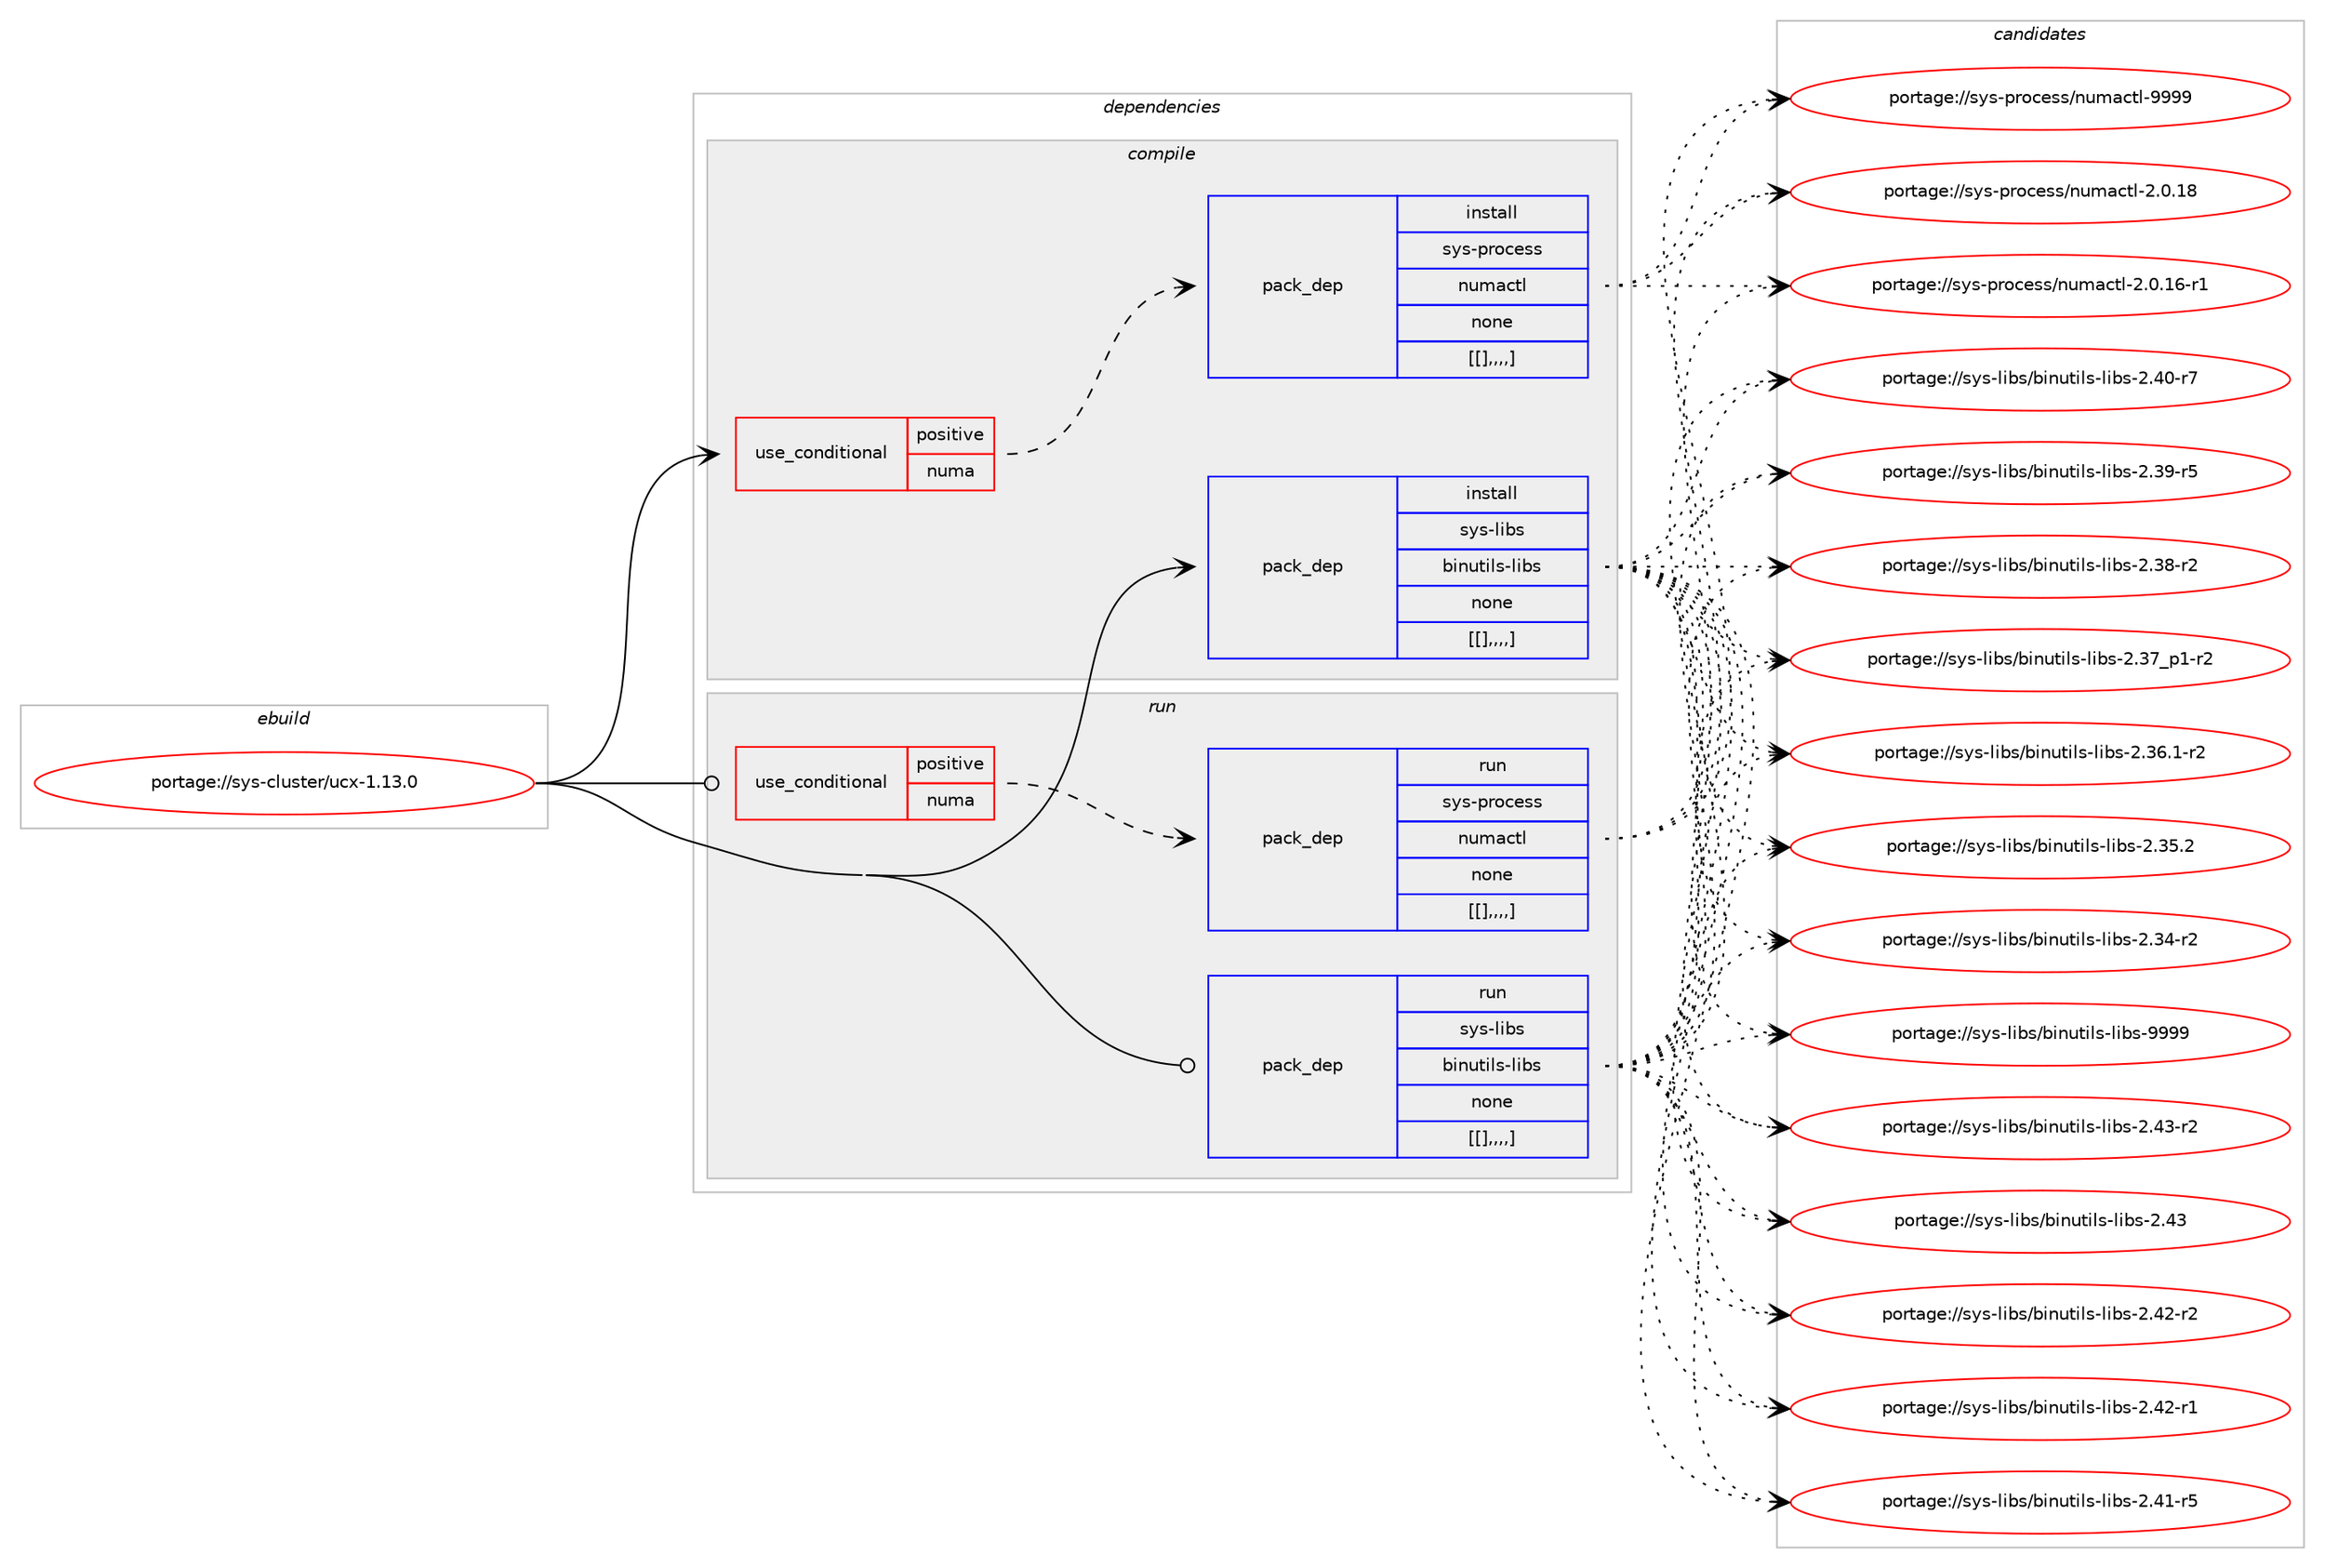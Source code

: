 digraph prolog {

# *************
# Graph options
# *************

newrank=true;
concentrate=true;
compound=true;
graph [rankdir=LR,fontname=Helvetica,fontsize=10,ranksep=1.5];#, ranksep=2.5, nodesep=0.2];
edge  [arrowhead=vee];
node  [fontname=Helvetica,fontsize=10];

# **********
# The ebuild
# **********

subgraph cluster_leftcol {
color=gray;
label=<<i>ebuild</i>>;
id [label="portage://sys-cluster/ucx-1.13.0", color=red, width=4, href="../sys-cluster/ucx-1.13.0.svg"];
}

# ****************
# The dependencies
# ****************

subgraph cluster_midcol {
color=gray;
label=<<i>dependencies</i>>;
subgraph cluster_compile {
fillcolor="#eeeeee";
style=filled;
label=<<i>compile</i>>;
subgraph cond119177 {
dependency449621 [label=<<TABLE BORDER="0" CELLBORDER="1" CELLSPACING="0" CELLPADDING="4"><TR><TD ROWSPAN="3" CELLPADDING="10">use_conditional</TD></TR><TR><TD>positive</TD></TR><TR><TD>numa</TD></TR></TABLE>>, shape=none, color=red];
subgraph pack327365 {
dependency449622 [label=<<TABLE BORDER="0" CELLBORDER="1" CELLSPACING="0" CELLPADDING="4" WIDTH="220"><TR><TD ROWSPAN="6" CELLPADDING="30">pack_dep</TD></TR><TR><TD WIDTH="110">install</TD></TR><TR><TD>sys-process</TD></TR><TR><TD>numactl</TD></TR><TR><TD>none</TD></TR><TR><TD>[[],,,,]</TD></TR></TABLE>>, shape=none, color=blue];
}
dependency449621:e -> dependency449622:w [weight=20,style="dashed",arrowhead="vee"];
}
id:e -> dependency449621:w [weight=20,style="solid",arrowhead="vee"];
subgraph pack327366 {
dependency449623 [label=<<TABLE BORDER="0" CELLBORDER="1" CELLSPACING="0" CELLPADDING="4" WIDTH="220"><TR><TD ROWSPAN="6" CELLPADDING="30">pack_dep</TD></TR><TR><TD WIDTH="110">install</TD></TR><TR><TD>sys-libs</TD></TR><TR><TD>binutils-libs</TD></TR><TR><TD>none</TD></TR><TR><TD>[[],,,,]</TD></TR></TABLE>>, shape=none, color=blue];
}
id:e -> dependency449623:w [weight=20,style="solid",arrowhead="vee"];
}
subgraph cluster_compileandrun {
fillcolor="#eeeeee";
style=filled;
label=<<i>compile and run</i>>;
}
subgraph cluster_run {
fillcolor="#eeeeee";
style=filled;
label=<<i>run</i>>;
subgraph cond119178 {
dependency449624 [label=<<TABLE BORDER="0" CELLBORDER="1" CELLSPACING="0" CELLPADDING="4"><TR><TD ROWSPAN="3" CELLPADDING="10">use_conditional</TD></TR><TR><TD>positive</TD></TR><TR><TD>numa</TD></TR></TABLE>>, shape=none, color=red];
subgraph pack327367 {
dependency449625 [label=<<TABLE BORDER="0" CELLBORDER="1" CELLSPACING="0" CELLPADDING="4" WIDTH="220"><TR><TD ROWSPAN="6" CELLPADDING="30">pack_dep</TD></TR><TR><TD WIDTH="110">run</TD></TR><TR><TD>sys-process</TD></TR><TR><TD>numactl</TD></TR><TR><TD>none</TD></TR><TR><TD>[[],,,,]</TD></TR></TABLE>>, shape=none, color=blue];
}
dependency449624:e -> dependency449625:w [weight=20,style="dashed",arrowhead="vee"];
}
id:e -> dependency449624:w [weight=20,style="solid",arrowhead="odot"];
subgraph pack327368 {
dependency449626 [label=<<TABLE BORDER="0" CELLBORDER="1" CELLSPACING="0" CELLPADDING="4" WIDTH="220"><TR><TD ROWSPAN="6" CELLPADDING="30">pack_dep</TD></TR><TR><TD WIDTH="110">run</TD></TR><TR><TD>sys-libs</TD></TR><TR><TD>binutils-libs</TD></TR><TR><TD>none</TD></TR><TR><TD>[[],,,,]</TD></TR></TABLE>>, shape=none, color=blue];
}
id:e -> dependency449626:w [weight=20,style="solid",arrowhead="odot"];
}
}

# **************
# The candidates
# **************

subgraph cluster_choices {
rank=same;
color=gray;
label=<<i>candidates</i>>;

subgraph choice327365 {
color=black;
nodesep=1;
choice11512111545112114111991011151154711011710997991161084557575757 [label="portage://sys-process/numactl-9999", color=red, width=4,href="../sys-process/numactl-9999.svg"];
choice115121115451121141119910111511547110117109979911610845504648464956 [label="portage://sys-process/numactl-2.0.18", color=red, width=4,href="../sys-process/numactl-2.0.18.svg"];
choice1151211154511211411199101115115471101171099799116108455046484649544511449 [label="portage://sys-process/numactl-2.0.16-r1", color=red, width=4,href="../sys-process/numactl-2.0.16-r1.svg"];
dependency449622:e -> choice11512111545112114111991011151154711011710997991161084557575757:w [style=dotted,weight="100"];
dependency449622:e -> choice115121115451121141119910111511547110117109979911610845504648464956:w [style=dotted,weight="100"];
dependency449622:e -> choice1151211154511211411199101115115471101171099799116108455046484649544511449:w [style=dotted,weight="100"];
}
subgraph choice327366 {
color=black;
nodesep=1;
choice1151211154510810598115479810511011711610510811545108105981154557575757 [label="portage://sys-libs/binutils-libs-9999", color=red, width=4,href="../sys-libs/binutils-libs-9999.svg"];
choice11512111545108105981154798105110117116105108115451081059811545504652514511450 [label="portage://sys-libs/binutils-libs-2.43-r2", color=red, width=4,href="../sys-libs/binutils-libs-2.43-r2.svg"];
choice1151211154510810598115479810511011711610510811545108105981154550465251 [label="portage://sys-libs/binutils-libs-2.43", color=red, width=4,href="../sys-libs/binutils-libs-2.43.svg"];
choice11512111545108105981154798105110117116105108115451081059811545504652504511450 [label="portage://sys-libs/binutils-libs-2.42-r2", color=red, width=4,href="../sys-libs/binutils-libs-2.42-r2.svg"];
choice11512111545108105981154798105110117116105108115451081059811545504652504511449 [label="portage://sys-libs/binutils-libs-2.42-r1", color=red, width=4,href="../sys-libs/binutils-libs-2.42-r1.svg"];
choice11512111545108105981154798105110117116105108115451081059811545504652494511453 [label="portage://sys-libs/binutils-libs-2.41-r5", color=red, width=4,href="../sys-libs/binutils-libs-2.41-r5.svg"];
choice11512111545108105981154798105110117116105108115451081059811545504652484511455 [label="portage://sys-libs/binutils-libs-2.40-r7", color=red, width=4,href="../sys-libs/binutils-libs-2.40-r7.svg"];
choice11512111545108105981154798105110117116105108115451081059811545504651574511453 [label="portage://sys-libs/binutils-libs-2.39-r5", color=red, width=4,href="../sys-libs/binutils-libs-2.39-r5.svg"];
choice11512111545108105981154798105110117116105108115451081059811545504651564511450 [label="portage://sys-libs/binutils-libs-2.38-r2", color=red, width=4,href="../sys-libs/binutils-libs-2.38-r2.svg"];
choice115121115451081059811547981051101171161051081154510810598115455046515595112494511450 [label="portage://sys-libs/binutils-libs-2.37_p1-r2", color=red, width=4,href="../sys-libs/binutils-libs-2.37_p1-r2.svg"];
choice115121115451081059811547981051101171161051081154510810598115455046515446494511450 [label="portage://sys-libs/binutils-libs-2.36.1-r2", color=red, width=4,href="../sys-libs/binutils-libs-2.36.1-r2.svg"];
choice11512111545108105981154798105110117116105108115451081059811545504651534650 [label="portage://sys-libs/binutils-libs-2.35.2", color=red, width=4,href="../sys-libs/binutils-libs-2.35.2.svg"];
choice11512111545108105981154798105110117116105108115451081059811545504651524511450 [label="portage://sys-libs/binutils-libs-2.34-r2", color=red, width=4,href="../sys-libs/binutils-libs-2.34-r2.svg"];
dependency449623:e -> choice1151211154510810598115479810511011711610510811545108105981154557575757:w [style=dotted,weight="100"];
dependency449623:e -> choice11512111545108105981154798105110117116105108115451081059811545504652514511450:w [style=dotted,weight="100"];
dependency449623:e -> choice1151211154510810598115479810511011711610510811545108105981154550465251:w [style=dotted,weight="100"];
dependency449623:e -> choice11512111545108105981154798105110117116105108115451081059811545504652504511450:w [style=dotted,weight="100"];
dependency449623:e -> choice11512111545108105981154798105110117116105108115451081059811545504652504511449:w [style=dotted,weight="100"];
dependency449623:e -> choice11512111545108105981154798105110117116105108115451081059811545504652494511453:w [style=dotted,weight="100"];
dependency449623:e -> choice11512111545108105981154798105110117116105108115451081059811545504652484511455:w [style=dotted,weight="100"];
dependency449623:e -> choice11512111545108105981154798105110117116105108115451081059811545504651574511453:w [style=dotted,weight="100"];
dependency449623:e -> choice11512111545108105981154798105110117116105108115451081059811545504651564511450:w [style=dotted,weight="100"];
dependency449623:e -> choice115121115451081059811547981051101171161051081154510810598115455046515595112494511450:w [style=dotted,weight="100"];
dependency449623:e -> choice115121115451081059811547981051101171161051081154510810598115455046515446494511450:w [style=dotted,weight="100"];
dependency449623:e -> choice11512111545108105981154798105110117116105108115451081059811545504651534650:w [style=dotted,weight="100"];
dependency449623:e -> choice11512111545108105981154798105110117116105108115451081059811545504651524511450:w [style=dotted,weight="100"];
}
subgraph choice327367 {
color=black;
nodesep=1;
choice11512111545112114111991011151154711011710997991161084557575757 [label="portage://sys-process/numactl-9999", color=red, width=4,href="../sys-process/numactl-9999.svg"];
choice115121115451121141119910111511547110117109979911610845504648464956 [label="portage://sys-process/numactl-2.0.18", color=red, width=4,href="../sys-process/numactl-2.0.18.svg"];
choice1151211154511211411199101115115471101171099799116108455046484649544511449 [label="portage://sys-process/numactl-2.0.16-r1", color=red, width=4,href="../sys-process/numactl-2.0.16-r1.svg"];
dependency449625:e -> choice11512111545112114111991011151154711011710997991161084557575757:w [style=dotted,weight="100"];
dependency449625:e -> choice115121115451121141119910111511547110117109979911610845504648464956:w [style=dotted,weight="100"];
dependency449625:e -> choice1151211154511211411199101115115471101171099799116108455046484649544511449:w [style=dotted,weight="100"];
}
subgraph choice327368 {
color=black;
nodesep=1;
choice1151211154510810598115479810511011711610510811545108105981154557575757 [label="portage://sys-libs/binutils-libs-9999", color=red, width=4,href="../sys-libs/binutils-libs-9999.svg"];
choice11512111545108105981154798105110117116105108115451081059811545504652514511450 [label="portage://sys-libs/binutils-libs-2.43-r2", color=red, width=4,href="../sys-libs/binutils-libs-2.43-r2.svg"];
choice1151211154510810598115479810511011711610510811545108105981154550465251 [label="portage://sys-libs/binutils-libs-2.43", color=red, width=4,href="../sys-libs/binutils-libs-2.43.svg"];
choice11512111545108105981154798105110117116105108115451081059811545504652504511450 [label="portage://sys-libs/binutils-libs-2.42-r2", color=red, width=4,href="../sys-libs/binutils-libs-2.42-r2.svg"];
choice11512111545108105981154798105110117116105108115451081059811545504652504511449 [label="portage://sys-libs/binutils-libs-2.42-r1", color=red, width=4,href="../sys-libs/binutils-libs-2.42-r1.svg"];
choice11512111545108105981154798105110117116105108115451081059811545504652494511453 [label="portage://sys-libs/binutils-libs-2.41-r5", color=red, width=4,href="../sys-libs/binutils-libs-2.41-r5.svg"];
choice11512111545108105981154798105110117116105108115451081059811545504652484511455 [label="portage://sys-libs/binutils-libs-2.40-r7", color=red, width=4,href="../sys-libs/binutils-libs-2.40-r7.svg"];
choice11512111545108105981154798105110117116105108115451081059811545504651574511453 [label="portage://sys-libs/binutils-libs-2.39-r5", color=red, width=4,href="../sys-libs/binutils-libs-2.39-r5.svg"];
choice11512111545108105981154798105110117116105108115451081059811545504651564511450 [label="portage://sys-libs/binutils-libs-2.38-r2", color=red, width=4,href="../sys-libs/binutils-libs-2.38-r2.svg"];
choice115121115451081059811547981051101171161051081154510810598115455046515595112494511450 [label="portage://sys-libs/binutils-libs-2.37_p1-r2", color=red, width=4,href="../sys-libs/binutils-libs-2.37_p1-r2.svg"];
choice115121115451081059811547981051101171161051081154510810598115455046515446494511450 [label="portage://sys-libs/binutils-libs-2.36.1-r2", color=red, width=4,href="../sys-libs/binutils-libs-2.36.1-r2.svg"];
choice11512111545108105981154798105110117116105108115451081059811545504651534650 [label="portage://sys-libs/binutils-libs-2.35.2", color=red, width=4,href="../sys-libs/binutils-libs-2.35.2.svg"];
choice11512111545108105981154798105110117116105108115451081059811545504651524511450 [label="portage://sys-libs/binutils-libs-2.34-r2", color=red, width=4,href="../sys-libs/binutils-libs-2.34-r2.svg"];
dependency449626:e -> choice1151211154510810598115479810511011711610510811545108105981154557575757:w [style=dotted,weight="100"];
dependency449626:e -> choice11512111545108105981154798105110117116105108115451081059811545504652514511450:w [style=dotted,weight="100"];
dependency449626:e -> choice1151211154510810598115479810511011711610510811545108105981154550465251:w [style=dotted,weight="100"];
dependency449626:e -> choice11512111545108105981154798105110117116105108115451081059811545504652504511450:w [style=dotted,weight="100"];
dependency449626:e -> choice11512111545108105981154798105110117116105108115451081059811545504652504511449:w [style=dotted,weight="100"];
dependency449626:e -> choice11512111545108105981154798105110117116105108115451081059811545504652494511453:w [style=dotted,weight="100"];
dependency449626:e -> choice11512111545108105981154798105110117116105108115451081059811545504652484511455:w [style=dotted,weight="100"];
dependency449626:e -> choice11512111545108105981154798105110117116105108115451081059811545504651574511453:w [style=dotted,weight="100"];
dependency449626:e -> choice11512111545108105981154798105110117116105108115451081059811545504651564511450:w [style=dotted,weight="100"];
dependency449626:e -> choice115121115451081059811547981051101171161051081154510810598115455046515595112494511450:w [style=dotted,weight="100"];
dependency449626:e -> choice115121115451081059811547981051101171161051081154510810598115455046515446494511450:w [style=dotted,weight="100"];
dependency449626:e -> choice11512111545108105981154798105110117116105108115451081059811545504651534650:w [style=dotted,weight="100"];
dependency449626:e -> choice11512111545108105981154798105110117116105108115451081059811545504651524511450:w [style=dotted,weight="100"];
}
}

}
